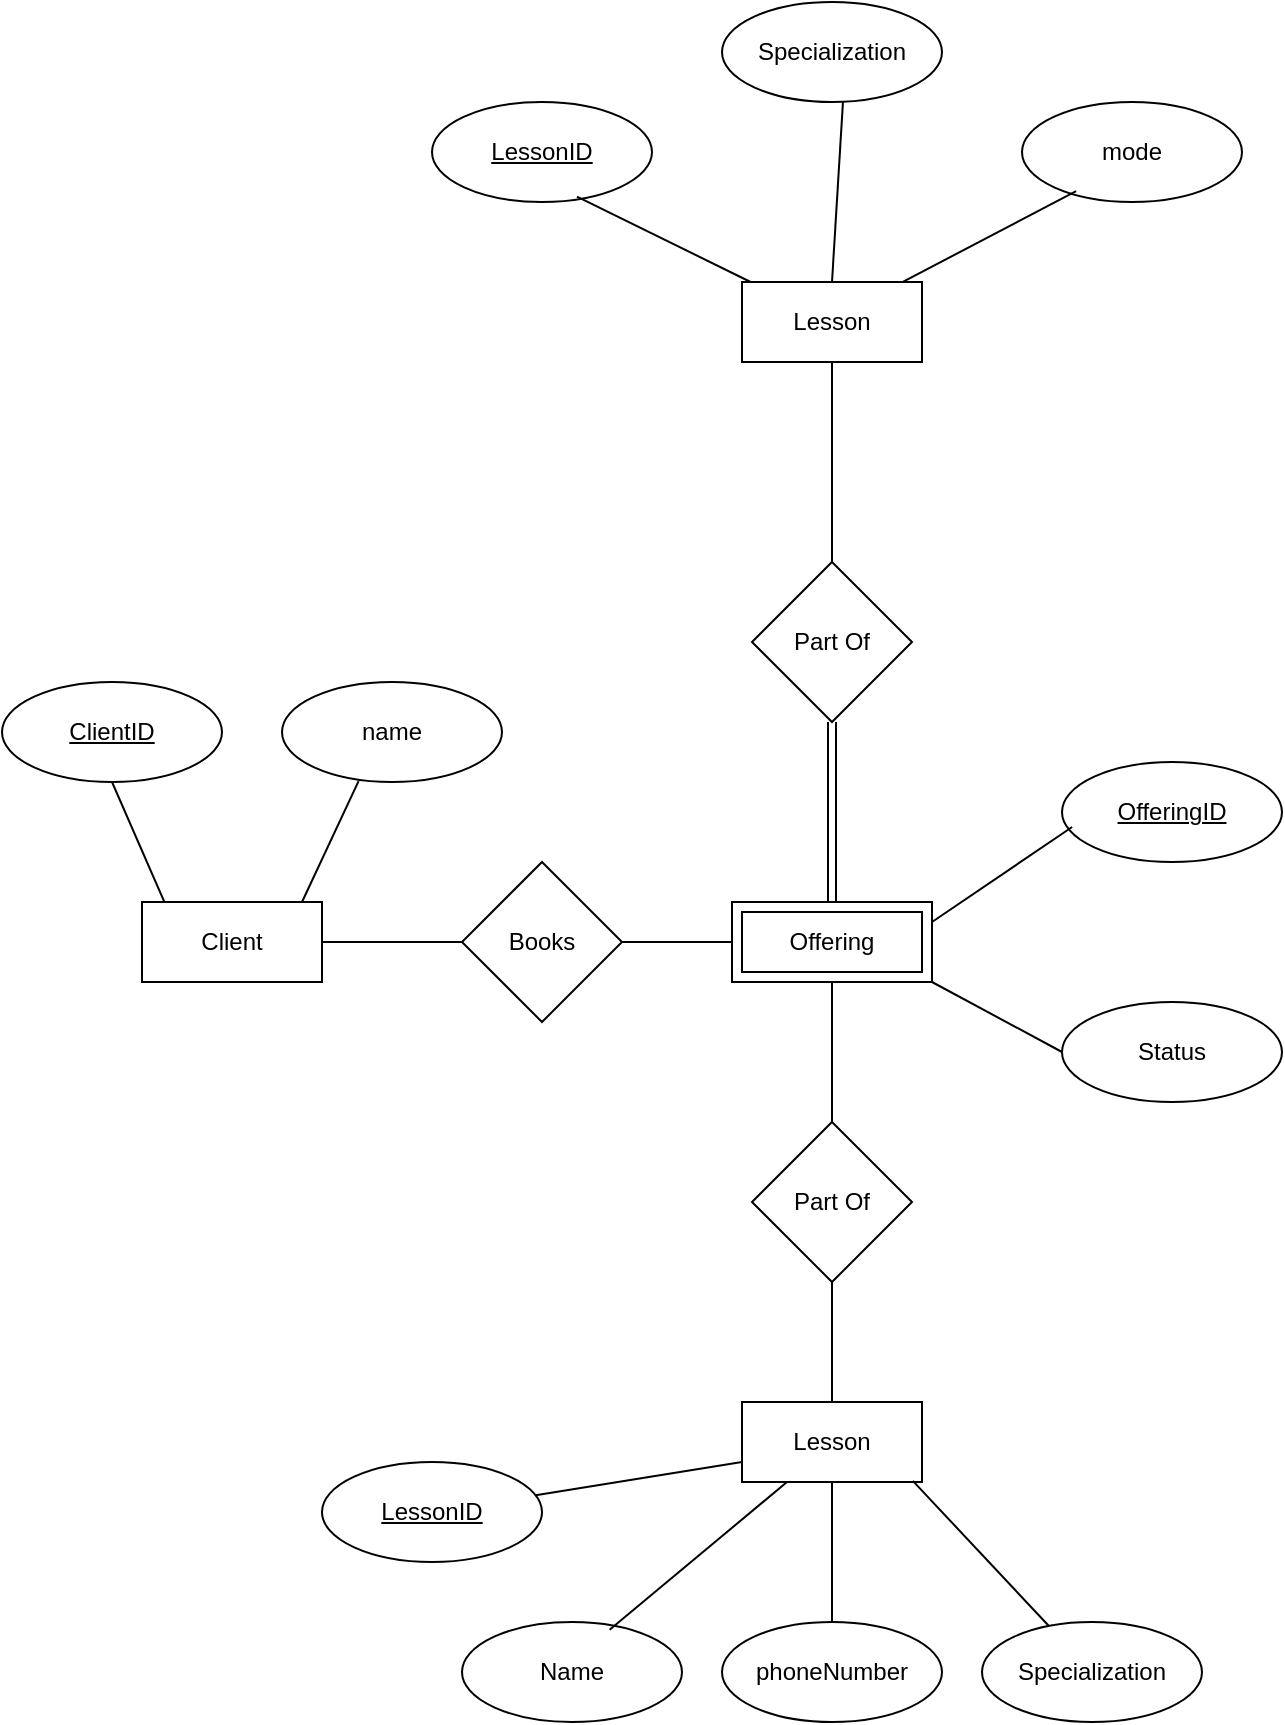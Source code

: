 <mxfile version="26.0.14">
  <diagram name="Page-1" id="Tqz4WJMcs0liZyRWSP5g">
    <mxGraphModel dx="859" dy="1545" grid="1" gridSize="10" guides="1" tooltips="1" connect="1" arrows="1" fold="1" page="1" pageScale="1" pageWidth="850" pageHeight="1100" math="0" shadow="0">
      <root>
        <mxCell id="0" />
        <mxCell id="1" parent="0" />
        <mxCell id="Zl06BuRH7Ai27-u7uzlJ-1" value="Client" style="rounded=0;whiteSpace=wrap;html=1;" vertex="1" parent="1">
          <mxGeometry x="200" y="380" width="90" height="40" as="geometry" />
        </mxCell>
        <mxCell id="Zl06BuRH7Ai27-u7uzlJ-2" value="&lt;u&gt;ClientID&lt;/u&gt;" style="ellipse;whiteSpace=wrap;html=1;" vertex="1" parent="1">
          <mxGeometry x="130" y="270" width="110" height="50" as="geometry" />
        </mxCell>
        <mxCell id="Zl06BuRH7Ai27-u7uzlJ-3" value="" style="endArrow=none;html=1;rounded=0;exitX=0.5;exitY=1;exitDx=0;exitDy=0;entryX=0.126;entryY=0.008;entryDx=0;entryDy=0;entryPerimeter=0;" edge="1" parent="1" source="Zl06BuRH7Ai27-u7uzlJ-2" target="Zl06BuRH7Ai27-u7uzlJ-1">
          <mxGeometry width="50" height="50" relative="1" as="geometry">
            <mxPoint x="120" y="400" as="sourcePoint" />
            <mxPoint x="210" y="370" as="targetPoint" />
          </mxGeometry>
        </mxCell>
        <mxCell id="Zl06BuRH7Ai27-u7uzlJ-4" value="name" style="ellipse;whiteSpace=wrap;html=1;" vertex="1" parent="1">
          <mxGeometry x="270" y="270" width="110" height="50" as="geometry" />
        </mxCell>
        <mxCell id="Zl06BuRH7Ai27-u7uzlJ-5" value="" style="endArrow=none;html=1;rounded=0;exitX=0.889;exitY=0;exitDx=0;exitDy=0;exitPerimeter=0;entryX=0.348;entryY=0.992;entryDx=0;entryDy=0;entryPerimeter=0;" edge="1" parent="1" source="Zl06BuRH7Ai27-u7uzlJ-1" target="Zl06BuRH7Ai27-u7uzlJ-4">
          <mxGeometry width="50" height="50" relative="1" as="geometry">
            <mxPoint x="330" y="390" as="sourcePoint" />
            <mxPoint x="320" y="360" as="targetPoint" />
          </mxGeometry>
        </mxCell>
        <mxCell id="Zl06BuRH7Ai27-u7uzlJ-27" value="" style="edgeStyle=orthogonalEdgeStyle;rounded=0;orthogonalLoop=1;jettySize=auto;html=1;endArrow=none;startFill=0;" edge="1" parent="1" source="Zl06BuRH7Ai27-u7uzlJ-6" target="Zl06BuRH7Ai27-u7uzlJ-26">
          <mxGeometry relative="1" as="geometry" />
        </mxCell>
        <mxCell id="Zl06BuRH7Ai27-u7uzlJ-6" value="Offering" style="shape=ext;margin=3;double=1;whiteSpace=wrap;html=1;align=center;" vertex="1" parent="1">
          <mxGeometry x="495" y="380" width="100" height="40" as="geometry" />
        </mxCell>
        <mxCell id="Zl06BuRH7Ai27-u7uzlJ-8" style="edgeStyle=orthogonalEdgeStyle;rounded=0;orthogonalLoop=1;jettySize=auto;html=1;exitX=0;exitY=0.5;exitDx=0;exitDy=0;entryX=1;entryY=0.5;entryDx=0;entryDy=0;strokeColor=default;startArrow=none;startFill=0;endArrow=none;" edge="1" parent="1" source="Zl06BuRH7Ai27-u7uzlJ-7" target="Zl06BuRH7Ai27-u7uzlJ-1">
          <mxGeometry relative="1" as="geometry" />
        </mxCell>
        <mxCell id="Zl06BuRH7Ai27-u7uzlJ-9" value="" style="edgeStyle=orthogonalEdgeStyle;rounded=0;orthogonalLoop=1;jettySize=auto;html=1;endArrow=none;startFill=0;" edge="1" parent="1" source="Zl06BuRH7Ai27-u7uzlJ-7" target="Zl06BuRH7Ai27-u7uzlJ-6">
          <mxGeometry relative="1" as="geometry" />
        </mxCell>
        <mxCell id="Zl06BuRH7Ai27-u7uzlJ-7" value="Books" style="rhombus;whiteSpace=wrap;html=1;" vertex="1" parent="1">
          <mxGeometry x="360" y="360" width="80" height="80" as="geometry" />
        </mxCell>
        <mxCell id="Zl06BuRH7Ai27-u7uzlJ-10" value="Lesson" style="rounded=0;whiteSpace=wrap;html=1;" vertex="1" parent="1">
          <mxGeometry x="500" y="70" width="90" height="40" as="geometry" />
        </mxCell>
        <mxCell id="Zl06BuRH7Ai27-u7uzlJ-12" value="" style="edgeStyle=orthogonalEdgeStyle;rounded=0;orthogonalLoop=1;jettySize=auto;html=1;endArrow=none;startFill=0;" edge="1" parent="1" source="Zl06BuRH7Ai27-u7uzlJ-11" target="Zl06BuRH7Ai27-u7uzlJ-10">
          <mxGeometry relative="1" as="geometry" />
        </mxCell>
        <mxCell id="Zl06BuRH7Ai27-u7uzlJ-13" value="" style="edgeStyle=orthogonalEdgeStyle;rounded=0;orthogonalLoop=1;jettySize=auto;html=1;shape=link;" edge="1" parent="1" source="Zl06BuRH7Ai27-u7uzlJ-11" target="Zl06BuRH7Ai27-u7uzlJ-6">
          <mxGeometry relative="1" as="geometry" />
        </mxCell>
        <mxCell id="Zl06BuRH7Ai27-u7uzlJ-11" value="Part Of" style="rhombus;whiteSpace=wrap;html=1;" vertex="1" parent="1">
          <mxGeometry x="505" y="210" width="80" height="80" as="geometry" />
        </mxCell>
        <mxCell id="Zl06BuRH7Ai27-u7uzlJ-14" value="&lt;u&gt;LessonID&lt;/u&gt;" style="ellipse;whiteSpace=wrap;html=1;" vertex="1" parent="1">
          <mxGeometry x="345" y="-20" width="110" height="50" as="geometry" />
        </mxCell>
        <mxCell id="Zl06BuRH7Ai27-u7uzlJ-15" value="Specialization" style="ellipse;whiteSpace=wrap;html=1;" vertex="1" parent="1">
          <mxGeometry x="490" y="-70" width="110" height="50" as="geometry" />
        </mxCell>
        <mxCell id="Zl06BuRH7Ai27-u7uzlJ-16" value="mode" style="ellipse;whiteSpace=wrap;html=1;" vertex="1" parent="1">
          <mxGeometry x="640" y="-20" width="110" height="50" as="geometry" />
        </mxCell>
        <mxCell id="Zl06BuRH7Ai27-u7uzlJ-18" value="" style="endArrow=none;html=1;rounded=0;entryX=0.659;entryY=0.946;entryDx=0;entryDy=0;entryPerimeter=0;" edge="1" parent="1" source="Zl06BuRH7Ai27-u7uzlJ-10" target="Zl06BuRH7Ai27-u7uzlJ-14">
          <mxGeometry width="50" height="50" relative="1" as="geometry">
            <mxPoint x="350" y="130" as="sourcePoint" />
            <mxPoint x="400" y="80" as="targetPoint" />
          </mxGeometry>
        </mxCell>
        <mxCell id="Zl06BuRH7Ai27-u7uzlJ-19" value="" style="endArrow=none;html=1;rounded=0;entryX=0.55;entryY=0.994;entryDx=0;entryDy=0;entryPerimeter=0;exitX=0.5;exitY=0;exitDx=0;exitDy=0;" edge="1" parent="1" source="Zl06BuRH7Ai27-u7uzlJ-10" target="Zl06BuRH7Ai27-u7uzlJ-15">
          <mxGeometry width="50" height="50" relative="1" as="geometry">
            <mxPoint x="360" y="140" as="sourcePoint" />
            <mxPoint x="410" y="90" as="targetPoint" />
          </mxGeometry>
        </mxCell>
        <mxCell id="Zl06BuRH7Ai27-u7uzlJ-20" value="" style="endArrow=none;html=1;rounded=0;entryX=0.246;entryY=0.891;entryDx=0;entryDy=0;entryPerimeter=0;exitX=0.891;exitY=0.002;exitDx=0;exitDy=0;exitPerimeter=0;" edge="1" parent="1" source="Zl06BuRH7Ai27-u7uzlJ-10" target="Zl06BuRH7Ai27-u7uzlJ-16">
          <mxGeometry width="50" height="50" relative="1" as="geometry">
            <mxPoint x="370" y="150" as="sourcePoint" />
            <mxPoint x="420" y="100" as="targetPoint" />
          </mxGeometry>
        </mxCell>
        <mxCell id="Zl06BuRH7Ai27-u7uzlJ-21" value="&lt;u&gt;OfferingID&lt;/u&gt;" style="ellipse;whiteSpace=wrap;html=1;" vertex="1" parent="1">
          <mxGeometry x="660" y="310" width="110" height="50" as="geometry" />
        </mxCell>
        <mxCell id="Zl06BuRH7Ai27-u7uzlJ-22" value="Status" style="ellipse;whiteSpace=wrap;html=1;" vertex="1" parent="1">
          <mxGeometry x="660" y="430" width="110" height="50" as="geometry" />
        </mxCell>
        <mxCell id="Zl06BuRH7Ai27-u7uzlJ-23" value="" style="endArrow=none;html=1;rounded=0;entryX=0.046;entryY=0.65;entryDx=0;entryDy=0;entryPerimeter=0;exitX=1;exitY=0.25;exitDx=0;exitDy=0;" edge="1" parent="1" source="Zl06BuRH7Ai27-u7uzlJ-6" target="Zl06BuRH7Ai27-u7uzlJ-21">
          <mxGeometry width="50" height="50" relative="1" as="geometry">
            <mxPoint x="590" y="520" as="sourcePoint" />
            <mxPoint x="640" y="470" as="targetPoint" />
          </mxGeometry>
        </mxCell>
        <mxCell id="Zl06BuRH7Ai27-u7uzlJ-24" value="" style="endArrow=none;html=1;rounded=0;entryX=0;entryY=0.5;entryDx=0;entryDy=0;exitX=1;exitY=1;exitDx=0;exitDy=0;" edge="1" parent="1" source="Zl06BuRH7Ai27-u7uzlJ-6" target="Zl06BuRH7Ai27-u7uzlJ-22">
          <mxGeometry width="50" height="50" relative="1" as="geometry">
            <mxPoint x="600" y="530" as="sourcePoint" />
            <mxPoint x="650" y="480" as="targetPoint" />
          </mxGeometry>
        </mxCell>
        <mxCell id="Zl06BuRH7Ai27-u7uzlJ-25" value="Lesson" style="rounded=0;whiteSpace=wrap;html=1;" vertex="1" parent="1">
          <mxGeometry x="500" y="630" width="90" height="40" as="geometry" />
        </mxCell>
        <mxCell id="Zl06BuRH7Ai27-u7uzlJ-28" value="" style="edgeStyle=orthogonalEdgeStyle;rounded=0;orthogonalLoop=1;jettySize=auto;html=1;endArrow=none;startFill=0;" edge="1" parent="1" source="Zl06BuRH7Ai27-u7uzlJ-26" target="Zl06BuRH7Ai27-u7uzlJ-25">
          <mxGeometry relative="1" as="geometry" />
        </mxCell>
        <mxCell id="Zl06BuRH7Ai27-u7uzlJ-26" value="Part Of" style="rhombus;whiteSpace=wrap;html=1;" vertex="1" parent="1">
          <mxGeometry x="505" y="490" width="80" height="80" as="geometry" />
        </mxCell>
        <mxCell id="Zl06BuRH7Ai27-u7uzlJ-29" value="&lt;u&gt;LessonID&lt;/u&gt;" style="ellipse;whiteSpace=wrap;html=1;" vertex="1" parent="1">
          <mxGeometry x="290" y="660" width="110" height="50" as="geometry" />
        </mxCell>
        <mxCell id="Zl06BuRH7Ai27-u7uzlJ-30" value="Name" style="ellipse;whiteSpace=wrap;html=1;" vertex="1" parent="1">
          <mxGeometry x="360" y="740" width="110" height="50" as="geometry" />
        </mxCell>
        <mxCell id="Zl06BuRH7Ai27-u7uzlJ-31" value="phoneNumber" style="ellipse;whiteSpace=wrap;html=1;" vertex="1" parent="1">
          <mxGeometry x="490" y="740" width="110" height="50" as="geometry" />
        </mxCell>
        <mxCell id="Zl06BuRH7Ai27-u7uzlJ-32" value="Specialization" style="ellipse;whiteSpace=wrap;html=1;" vertex="1" parent="1">
          <mxGeometry x="620" y="740" width="110" height="50" as="geometry" />
        </mxCell>
        <mxCell id="Zl06BuRH7Ai27-u7uzlJ-33" value="" style="endArrow=none;html=1;rounded=0;entryX=0;entryY=0.75;entryDx=0;entryDy=0;" edge="1" parent="1" source="Zl06BuRH7Ai27-u7uzlJ-29" target="Zl06BuRH7Ai27-u7uzlJ-25">
          <mxGeometry width="50" height="50" relative="1" as="geometry">
            <mxPoint x="270" y="860" as="sourcePoint" />
            <mxPoint x="320" y="810" as="targetPoint" />
          </mxGeometry>
        </mxCell>
        <mxCell id="Zl06BuRH7Ai27-u7uzlJ-34" value="" style="endArrow=none;html=1;rounded=0;entryX=0.25;entryY=1;entryDx=0;entryDy=0;exitX=0.671;exitY=0.078;exitDx=0;exitDy=0;exitPerimeter=0;" edge="1" parent="1" source="Zl06BuRH7Ai27-u7uzlJ-30" target="Zl06BuRH7Ai27-u7uzlJ-25">
          <mxGeometry width="50" height="50" relative="1" as="geometry">
            <mxPoint x="280" y="870" as="sourcePoint" />
            <mxPoint x="330" y="820" as="targetPoint" />
          </mxGeometry>
        </mxCell>
        <mxCell id="Zl06BuRH7Ai27-u7uzlJ-35" value="" style="endArrow=none;html=1;rounded=0;entryX=0.5;entryY=1;entryDx=0;entryDy=0;" edge="1" parent="1" source="Zl06BuRH7Ai27-u7uzlJ-31" target="Zl06BuRH7Ai27-u7uzlJ-25">
          <mxGeometry width="50" height="50" relative="1" as="geometry">
            <mxPoint x="290" y="880" as="sourcePoint" />
            <mxPoint x="340" y="830" as="targetPoint" />
          </mxGeometry>
        </mxCell>
        <mxCell id="Zl06BuRH7Ai27-u7uzlJ-36" value="" style="endArrow=none;html=1;rounded=0;entryX=0.949;entryY=0.986;entryDx=0;entryDy=0;entryPerimeter=0;" edge="1" parent="1" source="Zl06BuRH7Ai27-u7uzlJ-32" target="Zl06BuRH7Ai27-u7uzlJ-25">
          <mxGeometry width="50" height="50" relative="1" as="geometry">
            <mxPoint x="300" y="890" as="sourcePoint" />
            <mxPoint x="350" y="840" as="targetPoint" />
          </mxGeometry>
        </mxCell>
      </root>
    </mxGraphModel>
  </diagram>
</mxfile>
